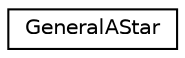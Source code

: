 digraph "Graphical Class Hierarchy"
{
 // INTERACTIVE_SVG=YES
 // LATEX_PDF_SIZE
  edge [fontname="Helvetica",fontsize="10",labelfontname="Helvetica",labelfontsize="10"];
  node [fontname="Helvetica",fontsize="10",shape=record];
  rankdir="LR";
  Node0 [label="GeneralAStar",height=0.2,width=0.4,color="black", fillcolor="white", style="filled",URL="$classGeneralAStar.html",tooltip=" "];
}
